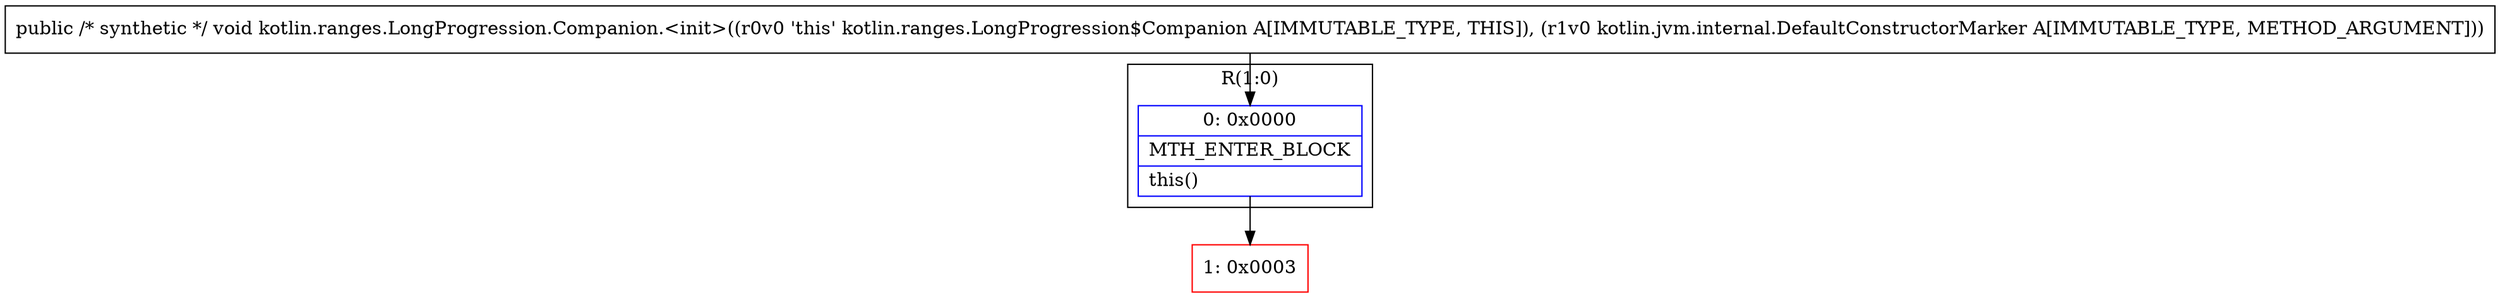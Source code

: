 digraph "CFG forkotlin.ranges.LongProgression.Companion.\<init\>(Lkotlin\/jvm\/internal\/DefaultConstructorMarker;)V" {
subgraph cluster_Region_1700583996 {
label = "R(1:0)";
node [shape=record,color=blue];
Node_0 [shape=record,label="{0\:\ 0x0000|MTH_ENTER_BLOCK\l|this()\l}"];
}
Node_1 [shape=record,color=red,label="{1\:\ 0x0003}"];
MethodNode[shape=record,label="{public \/* synthetic *\/ void kotlin.ranges.LongProgression.Companion.\<init\>((r0v0 'this' kotlin.ranges.LongProgression$Companion A[IMMUTABLE_TYPE, THIS]), (r1v0 kotlin.jvm.internal.DefaultConstructorMarker A[IMMUTABLE_TYPE, METHOD_ARGUMENT])) }"];
MethodNode -> Node_0;
Node_0 -> Node_1;
}

